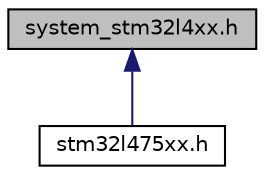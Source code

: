 digraph "system_stm32l4xx.h"
{
 // LATEX_PDF_SIZE
  edge [fontname="Helvetica",fontsize="10",labelfontname="Helvetica",labelfontsize="10"];
  node [fontname="Helvetica",fontsize="10",shape=record];
  Node1 [label="system_stm32l4xx.h",height=0.2,width=0.4,color="black", fillcolor="grey75", style="filled", fontcolor="black",tooltip="CMSIS Cortex-M4 Device System Source File for STM32L4xx devices."];
  Node1 -> Node2 [dir="back",color="midnightblue",fontsize="10",style="solid",fontname="Helvetica"];
  Node2 [label="stm32l475xx.h",height=0.2,width=0.4,color="black", fillcolor="white", style="filled",URL="$stm32l475xx_8h.html",tooltip="CMSIS STM32L475xx Device Peripheral Access Layer Header File."];
}
